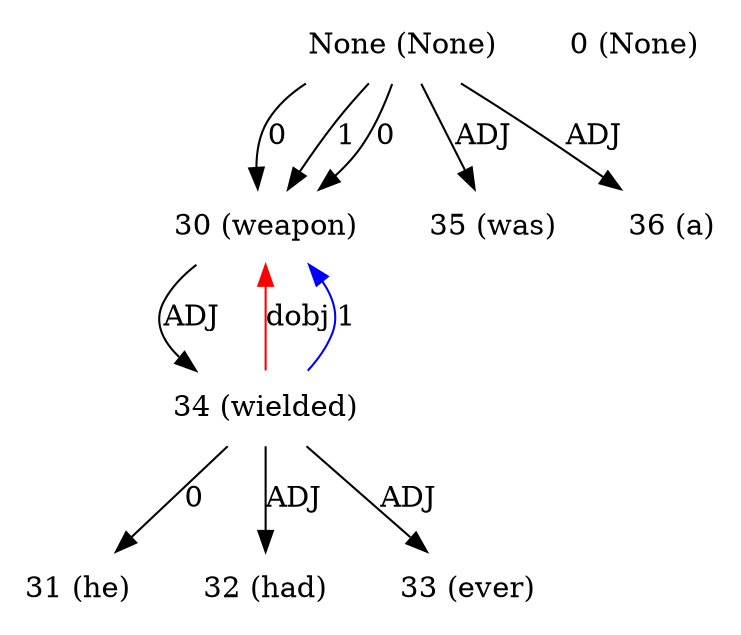 digraph G{
edge [dir=forward]
node [shape=plaintext]

None [label="None (None)"]
None -> 30 [label="0"]
None -> 35 [label="ADJ"]
None -> 36 [label="ADJ"]
None [label="None (None)"]
None -> 30 [label="1"]
None [label="None (None)"]
None -> 30 [label="0"]
0 [label="0 (None)"]
30 [label="30 (weapon)"]
30 -> 34 [label="ADJ"]
34 -> 30 [label="dobj", color="red"]
31 [label="31 (he)"]
32 [label="32 (had)"]
33 [label="33 (ever)"]
34 [label="34 (wielded)"]
34 -> 30 [label="1", color="blue"]
34 -> 31 [label="0"]
34 -> 32 [label="ADJ"]
34 -> 33 [label="ADJ"]
35 [label="35 (was)"]
36 [label="36 (a)"]
}
